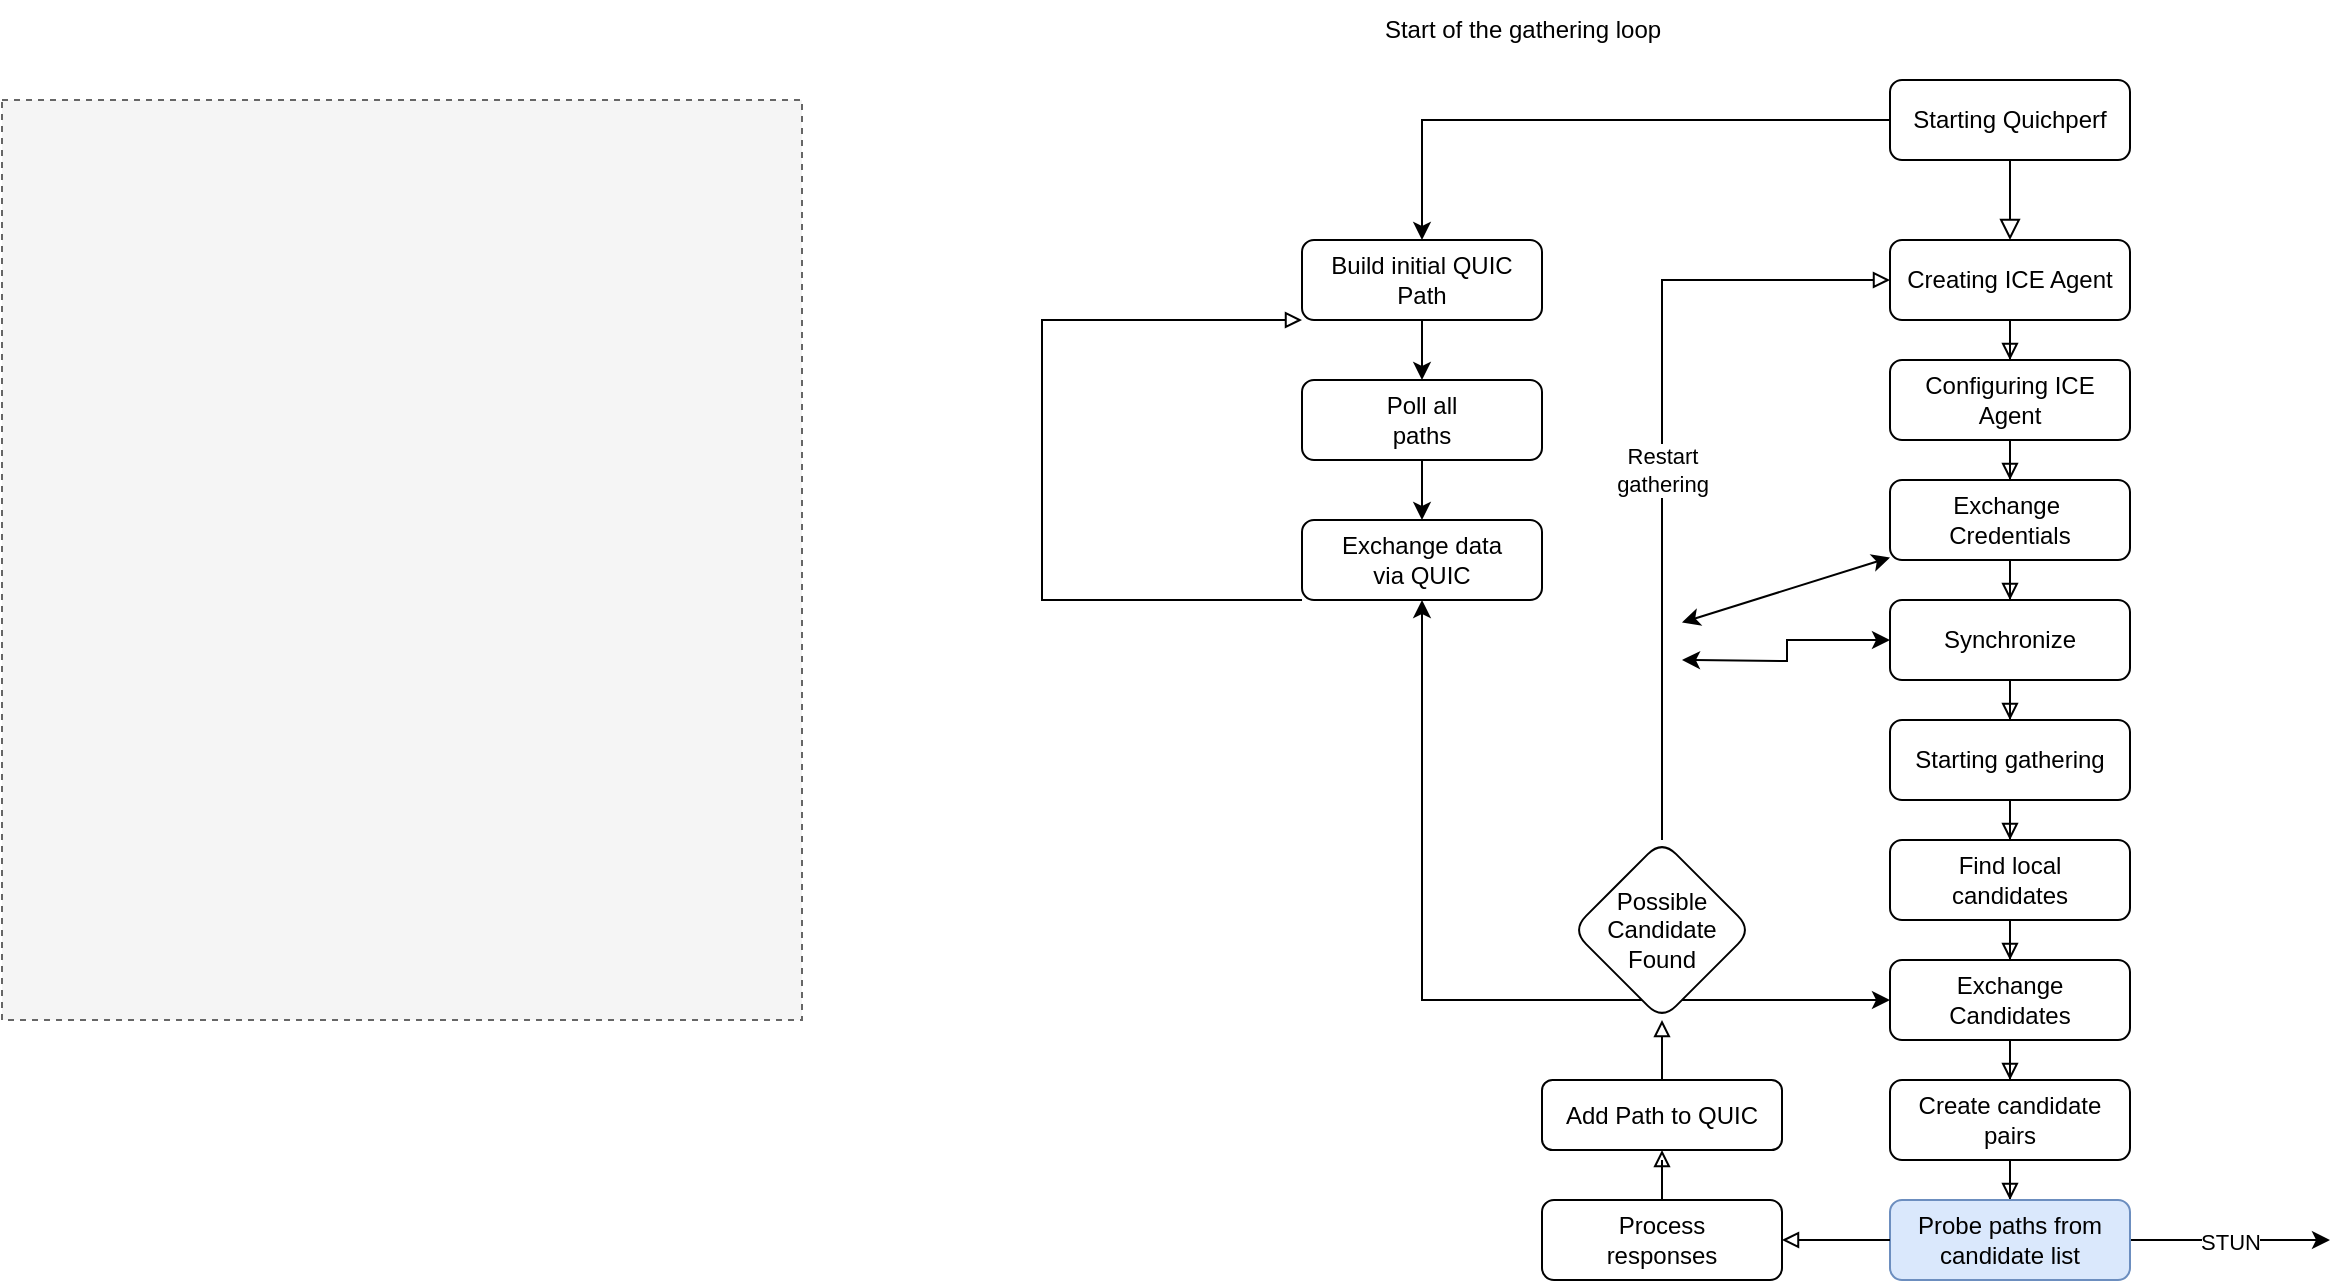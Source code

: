 <mxfile version="24.4.8" type="device">
  <diagram id="C5RBs43oDa-KdzZeNtuy" name="Page-1">
    <mxGraphModel dx="2249" dy="1883" grid="1" gridSize="10" guides="1" tooltips="1" connect="1" arrows="1" fold="1" page="1" pageScale="1" pageWidth="827" pageHeight="1169" math="0" shadow="0">
      <root>
        <mxCell id="WIyWlLk6GJQsqaUBKTNV-0" />
        <mxCell id="WIyWlLk6GJQsqaUBKTNV-1" parent="WIyWlLk6GJQsqaUBKTNV-0" />
        <mxCell id="SUtJwRqX3lUBge7WxSiI-0" value="" style="rounded=0;whiteSpace=wrap;html=1;fillColor=#f5f5f5;fontColor=#333333;strokeColor=#666666;dashed=1;" parent="WIyWlLk6GJQsqaUBKTNV-1" vertex="1">
          <mxGeometry x="-580" y="90" width="400" height="460" as="geometry" />
        </mxCell>
        <mxCell id="WIyWlLk6GJQsqaUBKTNV-2" value="" style="rounded=0;html=1;jettySize=auto;orthogonalLoop=1;fontSize=11;endArrow=block;endFill=0;endSize=8;strokeWidth=1;shadow=0;labelBackgroundColor=none;edgeStyle=orthogonalEdgeStyle;entryX=0.5;entryY=0;entryDx=0;entryDy=0;" parent="WIyWlLk6GJQsqaUBKTNV-1" source="WIyWlLk6GJQsqaUBKTNV-3" target="WIyWlLk6GJQsqaUBKTNV-7" edge="1">
          <mxGeometry relative="1" as="geometry">
            <mxPoint x="384" y="170" as="targetPoint" />
          </mxGeometry>
        </mxCell>
        <mxCell id="IdEx18NoNRwhbqwuBXC2-3" style="edgeStyle=orthogonalEdgeStyle;rounded=0;orthogonalLoop=1;jettySize=auto;html=1;" parent="WIyWlLk6GJQsqaUBKTNV-1" source="WIyWlLk6GJQsqaUBKTNV-3" target="IdEx18NoNRwhbqwuBXC2-0" edge="1">
          <mxGeometry relative="1" as="geometry" />
        </mxCell>
        <mxCell id="WIyWlLk6GJQsqaUBKTNV-3" value="Starting Quichperf" style="rounded=1;whiteSpace=wrap;html=1;fontSize=12;glass=0;strokeWidth=1;shadow=0;" parent="WIyWlLk6GJQsqaUBKTNV-1" vertex="1">
          <mxGeometry x="364" y="80" width="120" height="40" as="geometry" />
        </mxCell>
        <mxCell id="Qu9wgfzqG_FOY5WLU6e--1" value="" style="edgeStyle=orthogonalEdgeStyle;rounded=0;orthogonalLoop=1;jettySize=auto;html=1;endArrow=block;endFill=0;" parent="WIyWlLk6GJQsqaUBKTNV-1" source="WIyWlLk6GJQsqaUBKTNV-7" target="Qu9wgfzqG_FOY5WLU6e--0" edge="1">
          <mxGeometry relative="1" as="geometry" />
        </mxCell>
        <mxCell id="WIyWlLk6GJQsqaUBKTNV-7" value="Creating ICE Agent" style="rounded=1;whiteSpace=wrap;html=1;fontSize=12;glass=0;strokeWidth=1;shadow=0;" parent="WIyWlLk6GJQsqaUBKTNV-1" vertex="1">
          <mxGeometry x="364" y="160" width="120" height="40" as="geometry" />
        </mxCell>
        <mxCell id="Qu9wgfzqG_FOY5WLU6e--13" value="" style="edgeStyle=orthogonalEdgeStyle;rounded=0;orthogonalLoop=1;jettySize=auto;html=1;endArrow=block;endFill=0;" parent="WIyWlLk6GJQsqaUBKTNV-1" source="WIyWlLk6GJQsqaUBKTNV-12" target="Qu9wgfzqG_FOY5WLU6e--12" edge="1">
          <mxGeometry relative="1" as="geometry" />
        </mxCell>
        <mxCell id="WIyWlLk6GJQsqaUBKTNV-12" value="Starting gathering" style="rounded=1;whiteSpace=wrap;html=1;fontSize=12;glass=0;strokeWidth=1;shadow=0;" parent="WIyWlLk6GJQsqaUBKTNV-1" vertex="1">
          <mxGeometry x="364" y="400" width="120" height="40" as="geometry" />
        </mxCell>
        <mxCell id="Qu9wgfzqG_FOY5WLU6e--2" value="" style="edgeStyle=orthogonalEdgeStyle;rounded=0;orthogonalLoop=1;jettySize=auto;html=1;endArrow=block;endFill=0;" parent="WIyWlLk6GJQsqaUBKTNV-1" source="SUtJwRqX3lUBge7WxSiI-3" target="WIyWlLk6GJQsqaUBKTNV-12" edge="1">
          <mxGeometry relative="1" as="geometry" />
        </mxCell>
        <mxCell id="Qu9wgfzqG_FOY5WLU6e--0" value="Configuring ICE Agent" style="whiteSpace=wrap;html=1;rounded=1;glass=0;strokeWidth=1;shadow=0;" parent="WIyWlLk6GJQsqaUBKTNV-1" vertex="1">
          <mxGeometry x="364" y="220" width="120" height="40" as="geometry" />
        </mxCell>
        <mxCell id="Qu9wgfzqG_FOY5WLU6e--25" style="edgeStyle=orthogonalEdgeStyle;rounded=0;orthogonalLoop=1;jettySize=auto;html=1;endArrow=block;endFill=0;" parent="WIyWlLk6GJQsqaUBKTNV-1" source="IdEx18NoNRwhbqwuBXC2-1" target="IdEx18NoNRwhbqwuBXC2-0" edge="1">
          <mxGeometry relative="1" as="geometry">
            <mxPoint x="-160" y="280" as="targetPoint" />
            <Array as="points">
              <mxPoint x="-60" y="340" />
              <mxPoint x="-60" y="200" />
            </Array>
          </mxGeometry>
        </mxCell>
        <mxCell id="SUtJwRqX3lUBge7WxSiI-20" value="" style="edgeStyle=orthogonalEdgeStyle;rounded=0;orthogonalLoop=1;jettySize=auto;html=1;endArrow=block;endFill=0;" parent="WIyWlLk6GJQsqaUBKTNV-1" source="Qu9wgfzqG_FOY5WLU6e--6" target="Qu9wgfzqG_FOY5WLU6e--4" edge="1">
          <mxGeometry relative="1" as="geometry" />
        </mxCell>
        <mxCell id="Qu9wgfzqG_FOY5WLU6e--6" value="Add Path to QUIC" style="whiteSpace=wrap;html=1;rounded=1;glass=0;strokeWidth=1;shadow=0;" parent="WIyWlLk6GJQsqaUBKTNV-1" vertex="1">
          <mxGeometry x="190" y="580" width="120" height="35" as="geometry" />
        </mxCell>
        <mxCell id="Qu9wgfzqG_FOY5WLU6e--15" value="" style="edgeStyle=orthogonalEdgeStyle;rounded=0;orthogonalLoop=1;jettySize=auto;html=1;endArrow=block;endFill=0;" parent="WIyWlLk6GJQsqaUBKTNV-1" source="Qu9wgfzqG_FOY5WLU6e--12" target="Qu9wgfzqG_FOY5WLU6e--14" edge="1">
          <mxGeometry relative="1" as="geometry" />
        </mxCell>
        <mxCell id="Qu9wgfzqG_FOY5WLU6e--12" value="Find local&lt;div&gt;candidates&lt;/div&gt;" style="rounded=1;whiteSpace=wrap;html=1;fontSize=12;glass=0;strokeWidth=1;shadow=0;" parent="WIyWlLk6GJQsqaUBKTNV-1" vertex="1">
          <mxGeometry x="364" y="460" width="120" height="40" as="geometry" />
        </mxCell>
        <mxCell id="Qu9wgfzqG_FOY5WLU6e--17" value="" style="edgeStyle=orthogonalEdgeStyle;rounded=0;orthogonalLoop=1;jettySize=auto;html=1;endArrow=block;endFill=0;" parent="WIyWlLk6GJQsqaUBKTNV-1" source="Qu9wgfzqG_FOY5WLU6e--14" target="Qu9wgfzqG_FOY5WLU6e--16" edge="1">
          <mxGeometry relative="1" as="geometry" />
        </mxCell>
        <mxCell id="Qu9wgfzqG_FOY5WLU6e--14" value="Exchange&lt;div&gt;Candidates&lt;/div&gt;" style="rounded=1;whiteSpace=wrap;html=1;fontSize=12;glass=0;strokeWidth=1;shadow=0;" parent="WIyWlLk6GJQsqaUBKTNV-1" vertex="1">
          <mxGeometry x="364" y="520" width="120" height="40" as="geometry" />
        </mxCell>
        <mxCell id="Qu9wgfzqG_FOY5WLU6e--19" value="" style="edgeStyle=orthogonalEdgeStyle;rounded=0;orthogonalLoop=1;jettySize=auto;html=1;endArrow=block;endFill=0;" parent="WIyWlLk6GJQsqaUBKTNV-1" source="Qu9wgfzqG_FOY5WLU6e--16" target="Qu9wgfzqG_FOY5WLU6e--18" edge="1">
          <mxGeometry relative="1" as="geometry" />
        </mxCell>
        <mxCell id="Qu9wgfzqG_FOY5WLU6e--16" value="Create candidate pairs" style="rounded=1;whiteSpace=wrap;html=1;fontSize=12;glass=0;strokeWidth=1;shadow=0;" parent="WIyWlLk6GJQsqaUBKTNV-1" vertex="1">
          <mxGeometry x="364" y="580" width="120" height="40" as="geometry" />
        </mxCell>
        <mxCell id="Qu9wgfzqG_FOY5WLU6e--24" value="" style="edgeStyle=orthogonalEdgeStyle;rounded=0;orthogonalLoop=1;jettySize=auto;html=1;endArrow=block;endFill=0;" parent="WIyWlLk6GJQsqaUBKTNV-1" source="SUtJwRqX3lUBge7WxSiI-14" target="Qu9wgfzqG_FOY5WLU6e--6" edge="1">
          <mxGeometry relative="1" as="geometry">
            <mxPoint x="260" y="640" as="sourcePoint" />
            <mxPoint x="260" y="580" as="targetPoint" />
            <Array as="points" />
          </mxGeometry>
        </mxCell>
        <mxCell id="SUtJwRqX3lUBge7WxSiI-13" value="STUN" style="edgeStyle=orthogonalEdgeStyle;rounded=0;orthogonalLoop=1;jettySize=auto;html=1;" parent="WIyWlLk6GJQsqaUBKTNV-1" source="Qu9wgfzqG_FOY5WLU6e--18" edge="1">
          <mxGeometry relative="1" as="geometry">
            <mxPoint x="584" y="660" as="targetPoint" />
          </mxGeometry>
        </mxCell>
        <mxCell id="Qu9wgfzqG_FOY5WLU6e--18" value="Probe paths from candidate list" style="rounded=1;whiteSpace=wrap;html=1;fontSize=12;glass=0;strokeWidth=1;shadow=0;fillColor=#dae8fc;strokeColor=#6c8ebf;" parent="WIyWlLk6GJQsqaUBKTNV-1" vertex="1">
          <mxGeometry x="364" y="640" width="120" height="40" as="geometry" />
        </mxCell>
        <mxCell id="SUtJwRqX3lUBge7WxSiI-12" style="rounded=0;orthogonalLoop=1;jettySize=auto;html=1;startArrow=classic;startFill=1;edgeStyle=orthogonalEdgeStyle;" parent="WIyWlLk6GJQsqaUBKTNV-1" source="IdEx18NoNRwhbqwuBXC2-1" target="Qu9wgfzqG_FOY5WLU6e--14" edge="1">
          <mxGeometry relative="1" as="geometry">
            <Array as="points">
              <mxPoint x="130" y="540" />
            </Array>
          </mxGeometry>
        </mxCell>
        <mxCell id="Qu9wgfzqG_FOY5WLU6e--22" value="Start of the gathering loop" style="text;html=1;align=center;verticalAlign=middle;resizable=0;points=[];autosize=1;strokeColor=none;fillColor=none;" parent="WIyWlLk6GJQsqaUBKTNV-1" vertex="1">
          <mxGeometry x="100" y="40" width="160" height="30" as="geometry" />
        </mxCell>
        <mxCell id="Qu9wgfzqG_FOY5WLU6e--26" value="&lt;div&gt;Restart&lt;/div&gt;&lt;div&gt;gathering&lt;br&gt;&lt;/div&gt;" style="edgeStyle=orthogonalEdgeStyle;rounded=0;orthogonalLoop=1;jettySize=auto;html=1;endArrow=block;endFill=0;" parent="WIyWlLk6GJQsqaUBKTNV-1" source="Qu9wgfzqG_FOY5WLU6e--4" target="WIyWlLk6GJQsqaUBKTNV-7" edge="1">
          <mxGeometry x="-0.059" relative="1" as="geometry">
            <mxPoint x="340" y="210" as="targetPoint" />
            <Array as="points">
              <mxPoint x="250" y="180" />
            </Array>
            <mxPoint x="270" y="490" as="sourcePoint" />
            <mxPoint as="offset" />
          </mxGeometry>
        </mxCell>
        <mxCell id="Qu9wgfzqG_FOY5WLU6e--4" value="&lt;div&gt;Possible&lt;/div&gt;&lt;div&gt;Candidate&lt;/div&gt;&lt;div&gt;Found&lt;br&gt;&lt;/div&gt;" style="rhombus;whiteSpace=wrap;html=1;rounded=1;glass=0;strokeWidth=1;shadow=0;" parent="WIyWlLk6GJQsqaUBKTNV-1" vertex="1">
          <mxGeometry x="205" y="460" width="90" height="90" as="geometry" />
        </mxCell>
        <mxCell id="IdEx18NoNRwhbqwuBXC2-2" value="" style="edgeStyle=orthogonalEdgeStyle;rounded=0;orthogonalLoop=1;jettySize=auto;html=1;" parent="WIyWlLk6GJQsqaUBKTNV-1" source="SUtJwRqX3lUBge7WxSiI-16" target="IdEx18NoNRwhbqwuBXC2-1" edge="1">
          <mxGeometry relative="1" as="geometry" />
        </mxCell>
        <mxCell id="IdEx18NoNRwhbqwuBXC2-0" value="Build initial QUIC Path" style="rounded=1;whiteSpace=wrap;html=1;fontSize=12;glass=0;strokeWidth=1;shadow=0;" parent="WIyWlLk6GJQsqaUBKTNV-1" vertex="1">
          <mxGeometry x="70" y="160" width="120" height="40" as="geometry" />
        </mxCell>
        <mxCell id="SUtJwRqX3lUBge7WxSiI-10" style="edgeStyle=orthogonalEdgeStyle;rounded=0;orthogonalLoop=1;jettySize=auto;html=1;startArrow=classic;startFill=1;" parent="WIyWlLk6GJQsqaUBKTNV-1" target="SUtJwRqX3lUBge7WxSiI-3" edge="1">
          <mxGeometry relative="1" as="geometry">
            <mxPoint x="260" y="370" as="sourcePoint" />
          </mxGeometry>
        </mxCell>
        <mxCell id="IdEx18NoNRwhbqwuBXC2-1" value="Exchange data&lt;div&gt;&lt;span style=&quot;background-color: initial;&quot;&gt;via QUIC&lt;/span&gt;&lt;/div&gt;" style="rounded=1;whiteSpace=wrap;html=1;fontSize=12;glass=0;strokeWidth=1;shadow=0;" parent="WIyWlLk6GJQsqaUBKTNV-1" vertex="1">
          <mxGeometry x="70" y="300" width="120" height="40" as="geometry" />
        </mxCell>
        <mxCell id="SUtJwRqX3lUBge7WxSiI-2" value="" style="edgeStyle=orthogonalEdgeStyle;rounded=0;orthogonalLoop=1;jettySize=auto;html=1;endArrow=block;endFill=0;" parent="WIyWlLk6GJQsqaUBKTNV-1" source="Qu9wgfzqG_FOY5WLU6e--0" target="SUtJwRqX3lUBge7WxSiI-1" edge="1">
          <mxGeometry relative="1" as="geometry">
            <mxPoint x="424" y="270" as="sourcePoint" />
            <mxPoint x="424" y="420" as="targetPoint" />
          </mxGeometry>
        </mxCell>
        <mxCell id="SUtJwRqX3lUBge7WxSiI-9" style="rounded=0;orthogonalLoop=1;jettySize=auto;html=1;startArrow=classic;startFill=1;" parent="WIyWlLk6GJQsqaUBKTNV-1" source="SUtJwRqX3lUBge7WxSiI-1" edge="1">
          <mxGeometry relative="1" as="geometry">
            <mxPoint x="260" y="351.25" as="targetPoint" />
          </mxGeometry>
        </mxCell>
        <mxCell id="SUtJwRqX3lUBge7WxSiI-1" value="Exchange&amp;nbsp;&lt;div&gt;Credentials&lt;/div&gt;" style="whiteSpace=wrap;html=1;rounded=1;glass=0;strokeWidth=1;shadow=0;" parent="WIyWlLk6GJQsqaUBKTNV-1" vertex="1">
          <mxGeometry x="364" y="280" width="120" height="40" as="geometry" />
        </mxCell>
        <mxCell id="SUtJwRqX3lUBge7WxSiI-4" value="" style="edgeStyle=orthogonalEdgeStyle;rounded=0;orthogonalLoop=1;jettySize=auto;html=1;endArrow=block;endFill=0;" parent="WIyWlLk6GJQsqaUBKTNV-1" source="SUtJwRqX3lUBge7WxSiI-1" target="SUtJwRqX3lUBge7WxSiI-3" edge="1">
          <mxGeometry relative="1" as="geometry">
            <mxPoint x="424" y="340" as="sourcePoint" />
            <mxPoint x="424" y="420" as="targetPoint" />
          </mxGeometry>
        </mxCell>
        <mxCell id="SUtJwRqX3lUBge7WxSiI-3" value="Synchronize" style="whiteSpace=wrap;html=1;rounded=1;glass=0;strokeWidth=1;shadow=0;" parent="WIyWlLk6GJQsqaUBKTNV-1" vertex="1">
          <mxGeometry x="364" y="340" width="120" height="40" as="geometry" />
        </mxCell>
        <mxCell id="SUtJwRqX3lUBge7WxSiI-15" value="" style="edgeStyle=orthogonalEdgeStyle;rounded=0;orthogonalLoop=1;jettySize=auto;html=1;endArrow=block;endFill=0;" parent="WIyWlLk6GJQsqaUBKTNV-1" source="Qu9wgfzqG_FOY5WLU6e--18" target="SUtJwRqX3lUBge7WxSiI-14" edge="1">
          <mxGeometry relative="1" as="geometry">
            <mxPoint x="484" y="660" as="sourcePoint" />
            <mxPoint x="330" y="660" as="targetPoint" />
            <Array as="points" />
          </mxGeometry>
        </mxCell>
        <mxCell id="SUtJwRqX3lUBge7WxSiI-14" value="Process&lt;div&gt;responses&lt;/div&gt;" style="rounded=1;whiteSpace=wrap;html=1;fontSize=12;glass=0;strokeWidth=1;shadow=0;" parent="WIyWlLk6GJQsqaUBKTNV-1" vertex="1">
          <mxGeometry x="190" y="640" width="120" height="40" as="geometry" />
        </mxCell>
        <mxCell id="SUtJwRqX3lUBge7WxSiI-17" value="" style="edgeStyle=orthogonalEdgeStyle;rounded=0;orthogonalLoop=1;jettySize=auto;html=1;" parent="WIyWlLk6GJQsqaUBKTNV-1" source="IdEx18NoNRwhbqwuBXC2-0" target="SUtJwRqX3lUBge7WxSiI-16" edge="1">
          <mxGeometry relative="1" as="geometry">
            <mxPoint x="130" y="200" as="sourcePoint" />
            <mxPoint x="130" y="330" as="targetPoint" />
          </mxGeometry>
        </mxCell>
        <mxCell id="SUtJwRqX3lUBge7WxSiI-16" value="Poll all&lt;div&gt;paths&lt;/div&gt;" style="rounded=1;whiteSpace=wrap;html=1;fontSize=12;glass=0;strokeWidth=1;shadow=0;" parent="WIyWlLk6GJQsqaUBKTNV-1" vertex="1">
          <mxGeometry x="70" y="230" width="120" height="40" as="geometry" />
        </mxCell>
      </root>
    </mxGraphModel>
  </diagram>
</mxfile>
